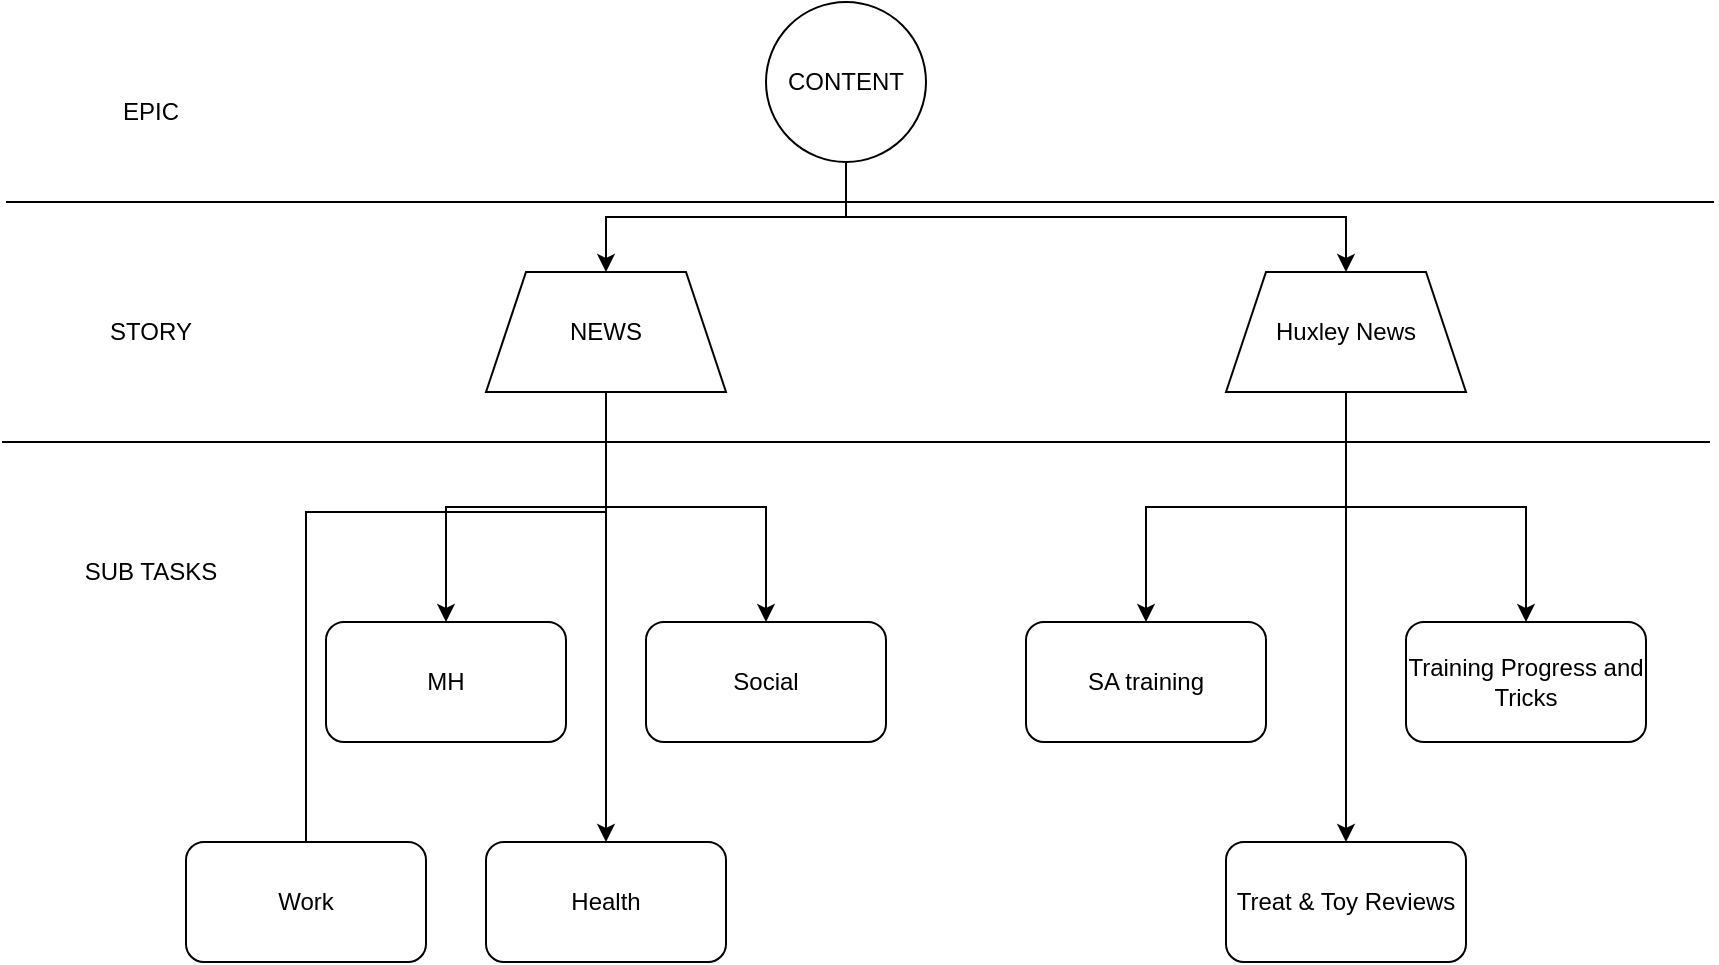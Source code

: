 <mxfile version="22.1.3" type="device">
  <diagram name="Page-1" id="cptKTX64IQxTQDxhCR0L">
    <mxGraphModel dx="2284" dy="766" grid="1" gridSize="10" guides="1" tooltips="1" connect="1" arrows="1" fold="1" page="1" pageScale="1" pageWidth="850" pageHeight="1100" math="0" shadow="0">
      <root>
        <mxCell id="0" />
        <mxCell id="1" parent="0" />
        <mxCell id="Q-evMV2b1DWHDbH5_gkm-11" style="edgeStyle=orthogonalEdgeStyle;rounded=0;orthogonalLoop=1;jettySize=auto;html=1;exitX=0.5;exitY=1;exitDx=0;exitDy=0;" edge="1" parent="1" source="Q-evMV2b1DWHDbH5_gkm-2" target="Q-evMV2b1DWHDbH5_gkm-3">
          <mxGeometry relative="1" as="geometry" />
        </mxCell>
        <mxCell id="Q-evMV2b1DWHDbH5_gkm-20" style="edgeStyle=orthogonalEdgeStyle;rounded=0;orthogonalLoop=1;jettySize=auto;html=1;exitX=0.5;exitY=1;exitDx=0;exitDy=0;" edge="1" parent="1" source="Q-evMV2b1DWHDbH5_gkm-2" target="Q-evMV2b1DWHDbH5_gkm-19">
          <mxGeometry relative="1" as="geometry" />
        </mxCell>
        <mxCell id="Q-evMV2b1DWHDbH5_gkm-2" value="CONTENT" style="ellipse;whiteSpace=wrap;html=1;aspect=fixed;" vertex="1" parent="1">
          <mxGeometry x="380" y="60" width="80" height="80" as="geometry" />
        </mxCell>
        <mxCell id="Q-evMV2b1DWHDbH5_gkm-17" style="edgeStyle=orthogonalEdgeStyle;rounded=0;orthogonalLoop=1;jettySize=auto;html=1;exitX=0.5;exitY=1;exitDx=0;exitDy=0;entryX=0.5;entryY=0;entryDx=0;entryDy=0;" edge="1" parent="1" source="Q-evMV2b1DWHDbH5_gkm-3" target="Q-evMV2b1DWHDbH5_gkm-5">
          <mxGeometry relative="1" as="geometry" />
        </mxCell>
        <mxCell id="Q-evMV2b1DWHDbH5_gkm-18" style="edgeStyle=orthogonalEdgeStyle;rounded=0;orthogonalLoop=1;jettySize=auto;html=1;exitX=0.5;exitY=1;exitDx=0;exitDy=0;entryX=0.5;entryY=0;entryDx=0;entryDy=0;" edge="1" parent="1" source="Q-evMV2b1DWHDbH5_gkm-3" target="Q-evMV2b1DWHDbH5_gkm-7">
          <mxGeometry relative="1" as="geometry" />
        </mxCell>
        <mxCell id="Q-evMV2b1DWHDbH5_gkm-21" style="edgeStyle=orthogonalEdgeStyle;rounded=0;orthogonalLoop=1;jettySize=auto;html=1;exitX=0.5;exitY=1;exitDx=0;exitDy=0;entryX=0.5;entryY=0;entryDx=0;entryDy=0;" edge="1" parent="1">
          <mxGeometry relative="1" as="geometry">
            <mxPoint x="300" y="270" as="sourcePoint" />
            <mxPoint x="150" y="495" as="targetPoint" />
            <Array as="points">
              <mxPoint x="300" y="315" />
              <mxPoint x="150" y="315" />
            </Array>
          </mxGeometry>
        </mxCell>
        <mxCell id="Q-evMV2b1DWHDbH5_gkm-27" style="edgeStyle=orthogonalEdgeStyle;rounded=0;orthogonalLoop=1;jettySize=auto;html=1;exitX=0.5;exitY=1;exitDx=0;exitDy=0;entryX=0.5;entryY=0;entryDx=0;entryDy=0;" edge="1" parent="1" source="Q-evMV2b1DWHDbH5_gkm-3" target="Q-evMV2b1DWHDbH5_gkm-26">
          <mxGeometry relative="1" as="geometry" />
        </mxCell>
        <mxCell id="Q-evMV2b1DWHDbH5_gkm-3" value="NEWS" style="shape=trapezoid;perimeter=trapezoidPerimeter;whiteSpace=wrap;html=1;fixedSize=1;" vertex="1" parent="1">
          <mxGeometry x="240" y="195" width="120" height="60" as="geometry" />
        </mxCell>
        <mxCell id="Q-evMV2b1DWHDbH5_gkm-5" value="MH" style="rounded=1;whiteSpace=wrap;html=1;" vertex="1" parent="1">
          <mxGeometry x="160" y="370" width="120" height="60" as="geometry" />
        </mxCell>
        <mxCell id="Q-evMV2b1DWHDbH5_gkm-6" value="SA training" style="rounded=1;whiteSpace=wrap;html=1;" vertex="1" parent="1">
          <mxGeometry x="510" y="370" width="120" height="60" as="geometry" />
        </mxCell>
        <mxCell id="Q-evMV2b1DWHDbH5_gkm-7" value="Social" style="rounded=1;whiteSpace=wrap;html=1;" vertex="1" parent="1">
          <mxGeometry x="320" y="370" width="120" height="60" as="geometry" />
        </mxCell>
        <mxCell id="Q-evMV2b1DWHDbH5_gkm-8" value="Work" style="rounded=1;whiteSpace=wrap;html=1;" vertex="1" parent="1">
          <mxGeometry x="90" y="480" width="120" height="60" as="geometry" />
        </mxCell>
        <mxCell id="Q-evMV2b1DWHDbH5_gkm-9" value="Training Progress and Tricks" style="rounded=1;whiteSpace=wrap;html=1;" vertex="1" parent="1">
          <mxGeometry x="700" y="370" width="120" height="60" as="geometry" />
        </mxCell>
        <mxCell id="Q-evMV2b1DWHDbH5_gkm-10" value="" style="endArrow=none;html=1;rounded=0;" edge="1" parent="1">
          <mxGeometry width="50" height="50" relative="1" as="geometry">
            <mxPoint y="160" as="sourcePoint" />
            <mxPoint x="854" y="160" as="targetPoint" />
            <Array as="points">
              <mxPoint x="80" y="160" />
            </Array>
          </mxGeometry>
        </mxCell>
        <mxCell id="Q-evMV2b1DWHDbH5_gkm-12" value="" style="endArrow=none;html=1;rounded=0;" edge="1" parent="1">
          <mxGeometry width="50" height="50" relative="1" as="geometry">
            <mxPoint x="-2" y="280" as="sourcePoint" />
            <mxPoint x="852" y="280" as="targetPoint" />
            <Array as="points">
              <mxPoint x="78" y="280" />
            </Array>
          </mxGeometry>
        </mxCell>
        <mxCell id="Q-evMV2b1DWHDbH5_gkm-13" value="EPIC" style="text;html=1;align=center;verticalAlign=middle;resizable=0;points=[];autosize=1;strokeColor=none;fillColor=none;" vertex="1" parent="1">
          <mxGeometry x="42" y="100" width="60" height="30" as="geometry" />
        </mxCell>
        <mxCell id="Q-evMV2b1DWHDbH5_gkm-14" value="STORY" style="text;html=1;align=center;verticalAlign=middle;resizable=0;points=[];autosize=1;strokeColor=none;fillColor=none;" vertex="1" parent="1">
          <mxGeometry x="37" y="210" width="70" height="30" as="geometry" />
        </mxCell>
        <mxCell id="Q-evMV2b1DWHDbH5_gkm-15" value="SUB TASKS" style="text;html=1;align=center;verticalAlign=middle;resizable=0;points=[];autosize=1;strokeColor=none;fillColor=none;" vertex="1" parent="1">
          <mxGeometry x="22" y="330" width="100" height="30" as="geometry" />
        </mxCell>
        <mxCell id="Q-evMV2b1DWHDbH5_gkm-22" style="edgeStyle=orthogonalEdgeStyle;rounded=0;orthogonalLoop=1;jettySize=auto;html=1;exitX=0.5;exitY=1;exitDx=0;exitDy=0;entryX=0.5;entryY=0;entryDx=0;entryDy=0;" edge="1" parent="1" source="Q-evMV2b1DWHDbH5_gkm-19" target="Q-evMV2b1DWHDbH5_gkm-6">
          <mxGeometry relative="1" as="geometry" />
        </mxCell>
        <mxCell id="Q-evMV2b1DWHDbH5_gkm-23" style="edgeStyle=orthogonalEdgeStyle;rounded=0;orthogonalLoop=1;jettySize=auto;html=1;exitX=0.5;exitY=1;exitDx=0;exitDy=0;" edge="1" parent="1" source="Q-evMV2b1DWHDbH5_gkm-19" target="Q-evMV2b1DWHDbH5_gkm-9">
          <mxGeometry relative="1" as="geometry" />
        </mxCell>
        <mxCell id="Q-evMV2b1DWHDbH5_gkm-25" style="edgeStyle=orthogonalEdgeStyle;rounded=0;orthogonalLoop=1;jettySize=auto;html=1;exitX=0.5;exitY=1;exitDx=0;exitDy=0;entryX=0.5;entryY=0;entryDx=0;entryDy=0;" edge="1" parent="1" source="Q-evMV2b1DWHDbH5_gkm-19" target="Q-evMV2b1DWHDbH5_gkm-24">
          <mxGeometry relative="1" as="geometry" />
        </mxCell>
        <mxCell id="Q-evMV2b1DWHDbH5_gkm-19" value="Huxley News" style="shape=trapezoid;perimeter=trapezoidPerimeter;whiteSpace=wrap;html=1;fixedSize=1;" vertex="1" parent="1">
          <mxGeometry x="610" y="195" width="120" height="60" as="geometry" />
        </mxCell>
        <mxCell id="Q-evMV2b1DWHDbH5_gkm-24" value="Treat &amp;amp; Toy Reviews" style="rounded=1;whiteSpace=wrap;html=1;" vertex="1" parent="1">
          <mxGeometry x="610" y="480" width="120" height="60" as="geometry" />
        </mxCell>
        <mxCell id="Q-evMV2b1DWHDbH5_gkm-26" value="Health" style="rounded=1;whiteSpace=wrap;html=1;" vertex="1" parent="1">
          <mxGeometry x="240" y="480" width="120" height="60" as="geometry" />
        </mxCell>
      </root>
    </mxGraphModel>
  </diagram>
</mxfile>

